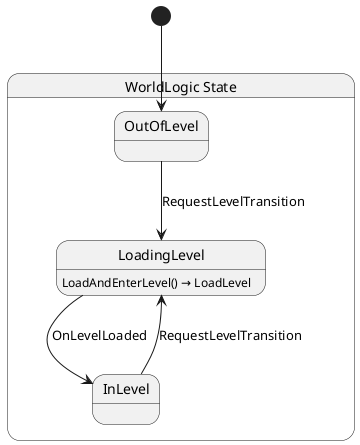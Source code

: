 @startuml WorldLogic
state "WorldLogic State" as Yolk_Level_WorldLogic_State {
  state "LoadingLevel" as Yolk_Level_WorldLogic_State_LoadingLevel
  state "OutOfLevel" as Yolk_Level_WorldLogic_State_OutOfLevel
  state "InLevel" as Yolk_Level_WorldLogic_State_InLevel
}

Yolk_Level_WorldLogic_State_InLevel --> Yolk_Level_WorldLogic_State_LoadingLevel : RequestLevelTransition
Yolk_Level_WorldLogic_State_LoadingLevel --> Yolk_Level_WorldLogic_State_InLevel : OnLevelLoaded
Yolk_Level_WorldLogic_State_OutOfLevel --> Yolk_Level_WorldLogic_State_LoadingLevel : RequestLevelTransition

Yolk_Level_WorldLogic_State_LoadingLevel : LoadAndEnterLevel() → LoadLevel

[*] --> Yolk_Level_WorldLogic_State_OutOfLevel
@enduml
